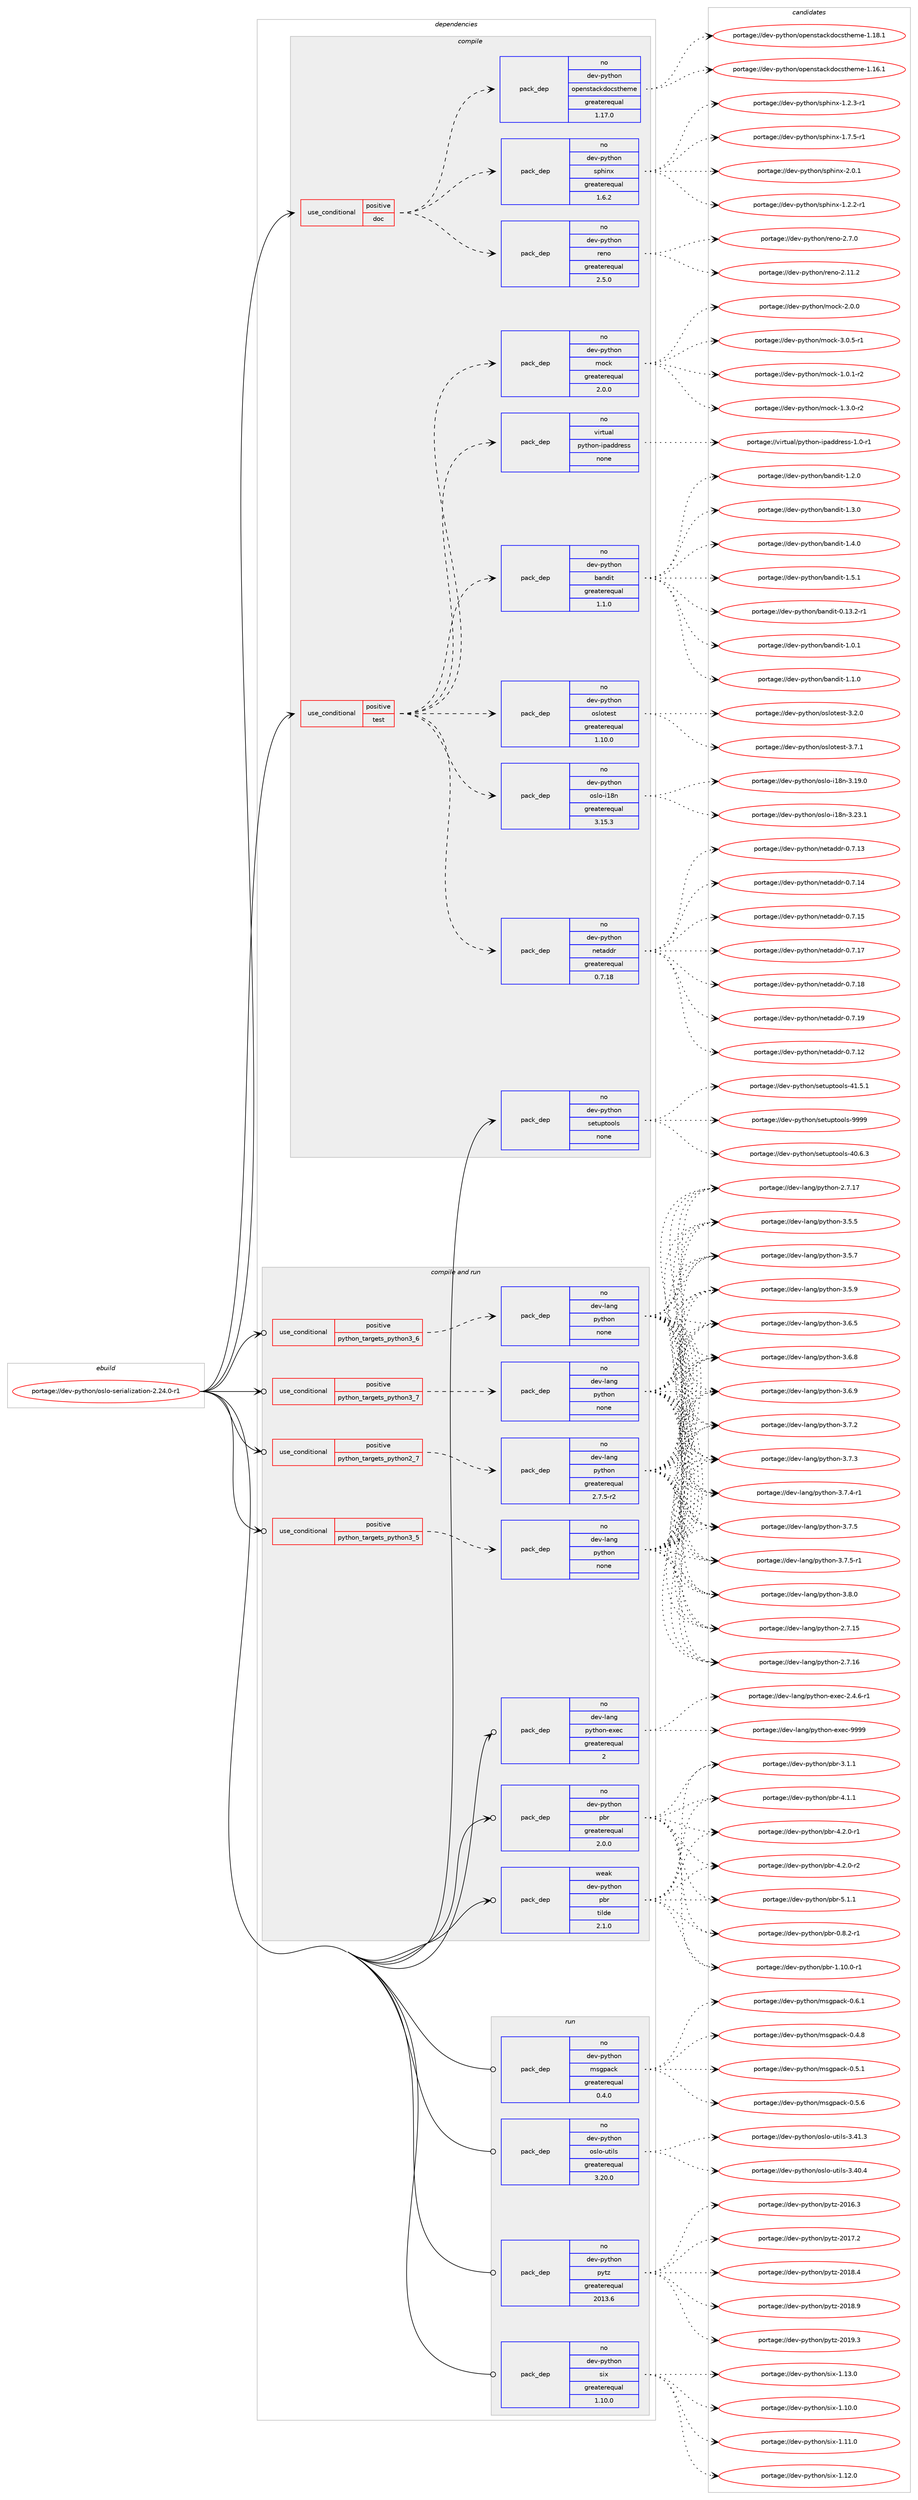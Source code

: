 digraph prolog {

# *************
# Graph options
# *************

newrank=true;
concentrate=true;
compound=true;
graph [rankdir=LR,fontname=Helvetica,fontsize=10,ranksep=1.5];#, ranksep=2.5, nodesep=0.2];
edge  [arrowhead=vee];
node  [fontname=Helvetica,fontsize=10];

# **********
# The ebuild
# **********

subgraph cluster_leftcol {
color=gray;
rank=same;
label=<<i>ebuild</i>>;
id [label="portage://dev-python/oslo-serialization-2.24.0-r1", color=red, width=4, href="../dev-python/oslo-serialization-2.24.0-r1.svg"];
}

# ****************
# The dependencies
# ****************

subgraph cluster_midcol {
color=gray;
label=<<i>dependencies</i>>;
subgraph cluster_compile {
fillcolor="#eeeeee";
style=filled;
label=<<i>compile</i>>;
subgraph cond33120 {
dependency154346 [label=<<TABLE BORDER="0" CELLBORDER="1" CELLSPACING="0" CELLPADDING="4"><TR><TD ROWSPAN="3" CELLPADDING="10">use_conditional</TD></TR><TR><TD>positive</TD></TR><TR><TD>doc</TD></TR></TABLE>>, shape=none, color=red];
subgraph pack117895 {
dependency154347 [label=<<TABLE BORDER="0" CELLBORDER="1" CELLSPACING="0" CELLPADDING="4" WIDTH="220"><TR><TD ROWSPAN="6" CELLPADDING="30">pack_dep</TD></TR><TR><TD WIDTH="110">no</TD></TR><TR><TD>dev-python</TD></TR><TR><TD>sphinx</TD></TR><TR><TD>greaterequal</TD></TR><TR><TD>1.6.2</TD></TR></TABLE>>, shape=none, color=blue];
}
dependency154346:e -> dependency154347:w [weight=20,style="dashed",arrowhead="vee"];
subgraph pack117896 {
dependency154348 [label=<<TABLE BORDER="0" CELLBORDER="1" CELLSPACING="0" CELLPADDING="4" WIDTH="220"><TR><TD ROWSPAN="6" CELLPADDING="30">pack_dep</TD></TR><TR><TD WIDTH="110">no</TD></TR><TR><TD>dev-python</TD></TR><TR><TD>openstackdocstheme</TD></TR><TR><TD>greaterequal</TD></TR><TR><TD>1.17.0</TD></TR></TABLE>>, shape=none, color=blue];
}
dependency154346:e -> dependency154348:w [weight=20,style="dashed",arrowhead="vee"];
subgraph pack117897 {
dependency154349 [label=<<TABLE BORDER="0" CELLBORDER="1" CELLSPACING="0" CELLPADDING="4" WIDTH="220"><TR><TD ROWSPAN="6" CELLPADDING="30">pack_dep</TD></TR><TR><TD WIDTH="110">no</TD></TR><TR><TD>dev-python</TD></TR><TR><TD>reno</TD></TR><TR><TD>greaterequal</TD></TR><TR><TD>2.5.0</TD></TR></TABLE>>, shape=none, color=blue];
}
dependency154346:e -> dependency154349:w [weight=20,style="dashed",arrowhead="vee"];
}
id:e -> dependency154346:w [weight=20,style="solid",arrowhead="vee"];
subgraph cond33121 {
dependency154350 [label=<<TABLE BORDER="0" CELLBORDER="1" CELLSPACING="0" CELLPADDING="4"><TR><TD ROWSPAN="3" CELLPADDING="10">use_conditional</TD></TR><TR><TD>positive</TD></TR><TR><TD>test</TD></TR></TABLE>>, shape=none, color=red];
subgraph pack117898 {
dependency154351 [label=<<TABLE BORDER="0" CELLBORDER="1" CELLSPACING="0" CELLPADDING="4" WIDTH="220"><TR><TD ROWSPAN="6" CELLPADDING="30">pack_dep</TD></TR><TR><TD WIDTH="110">no</TD></TR><TR><TD>virtual</TD></TR><TR><TD>python-ipaddress</TD></TR><TR><TD>none</TD></TR><TR><TD></TD></TR></TABLE>>, shape=none, color=blue];
}
dependency154350:e -> dependency154351:w [weight=20,style="dashed",arrowhead="vee"];
subgraph pack117899 {
dependency154352 [label=<<TABLE BORDER="0" CELLBORDER="1" CELLSPACING="0" CELLPADDING="4" WIDTH="220"><TR><TD ROWSPAN="6" CELLPADDING="30">pack_dep</TD></TR><TR><TD WIDTH="110">no</TD></TR><TR><TD>dev-python</TD></TR><TR><TD>mock</TD></TR><TR><TD>greaterequal</TD></TR><TR><TD>2.0.0</TD></TR></TABLE>>, shape=none, color=blue];
}
dependency154350:e -> dependency154352:w [weight=20,style="dashed",arrowhead="vee"];
subgraph pack117900 {
dependency154353 [label=<<TABLE BORDER="0" CELLBORDER="1" CELLSPACING="0" CELLPADDING="4" WIDTH="220"><TR><TD ROWSPAN="6" CELLPADDING="30">pack_dep</TD></TR><TR><TD WIDTH="110">no</TD></TR><TR><TD>dev-python</TD></TR><TR><TD>netaddr</TD></TR><TR><TD>greaterequal</TD></TR><TR><TD>0.7.18</TD></TR></TABLE>>, shape=none, color=blue];
}
dependency154350:e -> dependency154353:w [weight=20,style="dashed",arrowhead="vee"];
subgraph pack117901 {
dependency154354 [label=<<TABLE BORDER="0" CELLBORDER="1" CELLSPACING="0" CELLPADDING="4" WIDTH="220"><TR><TD ROWSPAN="6" CELLPADDING="30">pack_dep</TD></TR><TR><TD WIDTH="110">no</TD></TR><TR><TD>dev-python</TD></TR><TR><TD>oslo-i18n</TD></TR><TR><TD>greaterequal</TD></TR><TR><TD>3.15.3</TD></TR></TABLE>>, shape=none, color=blue];
}
dependency154350:e -> dependency154354:w [weight=20,style="dashed",arrowhead="vee"];
subgraph pack117902 {
dependency154355 [label=<<TABLE BORDER="0" CELLBORDER="1" CELLSPACING="0" CELLPADDING="4" WIDTH="220"><TR><TD ROWSPAN="6" CELLPADDING="30">pack_dep</TD></TR><TR><TD WIDTH="110">no</TD></TR><TR><TD>dev-python</TD></TR><TR><TD>oslotest</TD></TR><TR><TD>greaterequal</TD></TR><TR><TD>1.10.0</TD></TR></TABLE>>, shape=none, color=blue];
}
dependency154350:e -> dependency154355:w [weight=20,style="dashed",arrowhead="vee"];
subgraph pack117903 {
dependency154356 [label=<<TABLE BORDER="0" CELLBORDER="1" CELLSPACING="0" CELLPADDING="4" WIDTH="220"><TR><TD ROWSPAN="6" CELLPADDING="30">pack_dep</TD></TR><TR><TD WIDTH="110">no</TD></TR><TR><TD>dev-python</TD></TR><TR><TD>bandit</TD></TR><TR><TD>greaterequal</TD></TR><TR><TD>1.1.0</TD></TR></TABLE>>, shape=none, color=blue];
}
dependency154350:e -> dependency154356:w [weight=20,style="dashed",arrowhead="vee"];
}
id:e -> dependency154350:w [weight=20,style="solid",arrowhead="vee"];
subgraph pack117904 {
dependency154357 [label=<<TABLE BORDER="0" CELLBORDER="1" CELLSPACING="0" CELLPADDING="4" WIDTH="220"><TR><TD ROWSPAN="6" CELLPADDING="30">pack_dep</TD></TR><TR><TD WIDTH="110">no</TD></TR><TR><TD>dev-python</TD></TR><TR><TD>setuptools</TD></TR><TR><TD>none</TD></TR><TR><TD></TD></TR></TABLE>>, shape=none, color=blue];
}
id:e -> dependency154357:w [weight=20,style="solid",arrowhead="vee"];
}
subgraph cluster_compileandrun {
fillcolor="#eeeeee";
style=filled;
label=<<i>compile and run</i>>;
subgraph cond33122 {
dependency154358 [label=<<TABLE BORDER="0" CELLBORDER="1" CELLSPACING="0" CELLPADDING="4"><TR><TD ROWSPAN="3" CELLPADDING="10">use_conditional</TD></TR><TR><TD>positive</TD></TR><TR><TD>python_targets_python2_7</TD></TR></TABLE>>, shape=none, color=red];
subgraph pack117905 {
dependency154359 [label=<<TABLE BORDER="0" CELLBORDER="1" CELLSPACING="0" CELLPADDING="4" WIDTH="220"><TR><TD ROWSPAN="6" CELLPADDING="30">pack_dep</TD></TR><TR><TD WIDTH="110">no</TD></TR><TR><TD>dev-lang</TD></TR><TR><TD>python</TD></TR><TR><TD>greaterequal</TD></TR><TR><TD>2.7.5-r2</TD></TR></TABLE>>, shape=none, color=blue];
}
dependency154358:e -> dependency154359:w [weight=20,style="dashed",arrowhead="vee"];
}
id:e -> dependency154358:w [weight=20,style="solid",arrowhead="odotvee"];
subgraph cond33123 {
dependency154360 [label=<<TABLE BORDER="0" CELLBORDER="1" CELLSPACING="0" CELLPADDING="4"><TR><TD ROWSPAN="3" CELLPADDING="10">use_conditional</TD></TR><TR><TD>positive</TD></TR><TR><TD>python_targets_python3_5</TD></TR></TABLE>>, shape=none, color=red];
subgraph pack117906 {
dependency154361 [label=<<TABLE BORDER="0" CELLBORDER="1" CELLSPACING="0" CELLPADDING="4" WIDTH="220"><TR><TD ROWSPAN="6" CELLPADDING="30">pack_dep</TD></TR><TR><TD WIDTH="110">no</TD></TR><TR><TD>dev-lang</TD></TR><TR><TD>python</TD></TR><TR><TD>none</TD></TR><TR><TD></TD></TR></TABLE>>, shape=none, color=blue];
}
dependency154360:e -> dependency154361:w [weight=20,style="dashed",arrowhead="vee"];
}
id:e -> dependency154360:w [weight=20,style="solid",arrowhead="odotvee"];
subgraph cond33124 {
dependency154362 [label=<<TABLE BORDER="0" CELLBORDER="1" CELLSPACING="0" CELLPADDING="4"><TR><TD ROWSPAN="3" CELLPADDING="10">use_conditional</TD></TR><TR><TD>positive</TD></TR><TR><TD>python_targets_python3_6</TD></TR></TABLE>>, shape=none, color=red];
subgraph pack117907 {
dependency154363 [label=<<TABLE BORDER="0" CELLBORDER="1" CELLSPACING="0" CELLPADDING="4" WIDTH="220"><TR><TD ROWSPAN="6" CELLPADDING="30">pack_dep</TD></TR><TR><TD WIDTH="110">no</TD></TR><TR><TD>dev-lang</TD></TR><TR><TD>python</TD></TR><TR><TD>none</TD></TR><TR><TD></TD></TR></TABLE>>, shape=none, color=blue];
}
dependency154362:e -> dependency154363:w [weight=20,style="dashed",arrowhead="vee"];
}
id:e -> dependency154362:w [weight=20,style="solid",arrowhead="odotvee"];
subgraph cond33125 {
dependency154364 [label=<<TABLE BORDER="0" CELLBORDER="1" CELLSPACING="0" CELLPADDING="4"><TR><TD ROWSPAN="3" CELLPADDING="10">use_conditional</TD></TR><TR><TD>positive</TD></TR><TR><TD>python_targets_python3_7</TD></TR></TABLE>>, shape=none, color=red];
subgraph pack117908 {
dependency154365 [label=<<TABLE BORDER="0" CELLBORDER="1" CELLSPACING="0" CELLPADDING="4" WIDTH="220"><TR><TD ROWSPAN="6" CELLPADDING="30">pack_dep</TD></TR><TR><TD WIDTH="110">no</TD></TR><TR><TD>dev-lang</TD></TR><TR><TD>python</TD></TR><TR><TD>none</TD></TR><TR><TD></TD></TR></TABLE>>, shape=none, color=blue];
}
dependency154364:e -> dependency154365:w [weight=20,style="dashed",arrowhead="vee"];
}
id:e -> dependency154364:w [weight=20,style="solid",arrowhead="odotvee"];
subgraph pack117909 {
dependency154366 [label=<<TABLE BORDER="0" CELLBORDER="1" CELLSPACING="0" CELLPADDING="4" WIDTH="220"><TR><TD ROWSPAN="6" CELLPADDING="30">pack_dep</TD></TR><TR><TD WIDTH="110">no</TD></TR><TR><TD>dev-lang</TD></TR><TR><TD>python-exec</TD></TR><TR><TD>greaterequal</TD></TR><TR><TD>2</TD></TR></TABLE>>, shape=none, color=blue];
}
id:e -> dependency154366:w [weight=20,style="solid",arrowhead="odotvee"];
subgraph pack117910 {
dependency154367 [label=<<TABLE BORDER="0" CELLBORDER="1" CELLSPACING="0" CELLPADDING="4" WIDTH="220"><TR><TD ROWSPAN="6" CELLPADDING="30">pack_dep</TD></TR><TR><TD WIDTH="110">no</TD></TR><TR><TD>dev-python</TD></TR><TR><TD>pbr</TD></TR><TR><TD>greaterequal</TD></TR><TR><TD>2.0.0</TD></TR></TABLE>>, shape=none, color=blue];
}
id:e -> dependency154367:w [weight=20,style="solid",arrowhead="odotvee"];
subgraph pack117911 {
dependency154368 [label=<<TABLE BORDER="0" CELLBORDER="1" CELLSPACING="0" CELLPADDING="4" WIDTH="220"><TR><TD ROWSPAN="6" CELLPADDING="30">pack_dep</TD></TR><TR><TD WIDTH="110">weak</TD></TR><TR><TD>dev-python</TD></TR><TR><TD>pbr</TD></TR><TR><TD>tilde</TD></TR><TR><TD>2.1.0</TD></TR></TABLE>>, shape=none, color=blue];
}
id:e -> dependency154368:w [weight=20,style="solid",arrowhead="odotvee"];
}
subgraph cluster_run {
fillcolor="#eeeeee";
style=filled;
label=<<i>run</i>>;
subgraph pack117912 {
dependency154369 [label=<<TABLE BORDER="0" CELLBORDER="1" CELLSPACING="0" CELLPADDING="4" WIDTH="220"><TR><TD ROWSPAN="6" CELLPADDING="30">pack_dep</TD></TR><TR><TD WIDTH="110">no</TD></TR><TR><TD>dev-python</TD></TR><TR><TD>msgpack</TD></TR><TR><TD>greaterequal</TD></TR><TR><TD>0.4.0</TD></TR></TABLE>>, shape=none, color=blue];
}
id:e -> dependency154369:w [weight=20,style="solid",arrowhead="odot"];
subgraph pack117913 {
dependency154370 [label=<<TABLE BORDER="0" CELLBORDER="1" CELLSPACING="0" CELLPADDING="4" WIDTH="220"><TR><TD ROWSPAN="6" CELLPADDING="30">pack_dep</TD></TR><TR><TD WIDTH="110">no</TD></TR><TR><TD>dev-python</TD></TR><TR><TD>oslo-utils</TD></TR><TR><TD>greaterequal</TD></TR><TR><TD>3.20.0</TD></TR></TABLE>>, shape=none, color=blue];
}
id:e -> dependency154370:w [weight=20,style="solid",arrowhead="odot"];
subgraph pack117914 {
dependency154371 [label=<<TABLE BORDER="0" CELLBORDER="1" CELLSPACING="0" CELLPADDING="4" WIDTH="220"><TR><TD ROWSPAN="6" CELLPADDING="30">pack_dep</TD></TR><TR><TD WIDTH="110">no</TD></TR><TR><TD>dev-python</TD></TR><TR><TD>pytz</TD></TR><TR><TD>greaterequal</TD></TR><TR><TD>2013.6</TD></TR></TABLE>>, shape=none, color=blue];
}
id:e -> dependency154371:w [weight=20,style="solid",arrowhead="odot"];
subgraph pack117915 {
dependency154372 [label=<<TABLE BORDER="0" CELLBORDER="1" CELLSPACING="0" CELLPADDING="4" WIDTH="220"><TR><TD ROWSPAN="6" CELLPADDING="30">pack_dep</TD></TR><TR><TD WIDTH="110">no</TD></TR><TR><TD>dev-python</TD></TR><TR><TD>six</TD></TR><TR><TD>greaterequal</TD></TR><TR><TD>1.10.0</TD></TR></TABLE>>, shape=none, color=blue];
}
id:e -> dependency154372:w [weight=20,style="solid",arrowhead="odot"];
}
}

# **************
# The candidates
# **************

subgraph cluster_choices {
rank=same;
color=gray;
label=<<i>candidates</i>>;

subgraph choice117895 {
color=black;
nodesep=1;
choiceportage10010111845112121116104111110471151121041051101204549465046504511449 [label="portage://dev-python/sphinx-1.2.2-r1", color=red, width=4,href="../dev-python/sphinx-1.2.2-r1.svg"];
choiceportage10010111845112121116104111110471151121041051101204549465046514511449 [label="portage://dev-python/sphinx-1.2.3-r1", color=red, width=4,href="../dev-python/sphinx-1.2.3-r1.svg"];
choiceportage10010111845112121116104111110471151121041051101204549465546534511449 [label="portage://dev-python/sphinx-1.7.5-r1", color=red, width=4,href="../dev-python/sphinx-1.7.5-r1.svg"];
choiceportage1001011184511212111610411111047115112104105110120455046484649 [label="portage://dev-python/sphinx-2.0.1", color=red, width=4,href="../dev-python/sphinx-2.0.1.svg"];
dependency154347:e -> choiceportage10010111845112121116104111110471151121041051101204549465046504511449:w [style=dotted,weight="100"];
dependency154347:e -> choiceportage10010111845112121116104111110471151121041051101204549465046514511449:w [style=dotted,weight="100"];
dependency154347:e -> choiceportage10010111845112121116104111110471151121041051101204549465546534511449:w [style=dotted,weight="100"];
dependency154347:e -> choiceportage1001011184511212111610411111047115112104105110120455046484649:w [style=dotted,weight="100"];
}
subgraph choice117896 {
color=black;
nodesep=1;
choiceportage100101118451121211161041111104711111210111011511697991071001119911511610410110910145494649544649 [label="portage://dev-python/openstackdocstheme-1.16.1", color=red, width=4,href="../dev-python/openstackdocstheme-1.16.1.svg"];
choiceportage100101118451121211161041111104711111210111011511697991071001119911511610410110910145494649564649 [label="portage://dev-python/openstackdocstheme-1.18.1", color=red, width=4,href="../dev-python/openstackdocstheme-1.18.1.svg"];
dependency154348:e -> choiceportage100101118451121211161041111104711111210111011511697991071001119911511610410110910145494649544649:w [style=dotted,weight="100"];
dependency154348:e -> choiceportage100101118451121211161041111104711111210111011511697991071001119911511610410110910145494649564649:w [style=dotted,weight="100"];
}
subgraph choice117897 {
color=black;
nodesep=1;
choiceportage100101118451121211161041111104711410111011145504649494650 [label="portage://dev-python/reno-2.11.2", color=red, width=4,href="../dev-python/reno-2.11.2.svg"];
choiceportage1001011184511212111610411111047114101110111455046554648 [label="portage://dev-python/reno-2.7.0", color=red, width=4,href="../dev-python/reno-2.7.0.svg"];
dependency154349:e -> choiceportage100101118451121211161041111104711410111011145504649494650:w [style=dotted,weight="100"];
dependency154349:e -> choiceportage1001011184511212111610411111047114101110111455046554648:w [style=dotted,weight="100"];
}
subgraph choice117898 {
color=black;
nodesep=1;
choiceportage11810511411611797108471121211161041111104510511297100100114101115115454946484511449 [label="portage://virtual/python-ipaddress-1.0-r1", color=red, width=4,href="../virtual/python-ipaddress-1.0-r1.svg"];
dependency154351:e -> choiceportage11810511411611797108471121211161041111104510511297100100114101115115454946484511449:w [style=dotted,weight="100"];
}
subgraph choice117899 {
color=black;
nodesep=1;
choiceportage1001011184511212111610411111047109111991074549464846494511450 [label="portage://dev-python/mock-1.0.1-r2", color=red, width=4,href="../dev-python/mock-1.0.1-r2.svg"];
choiceportage1001011184511212111610411111047109111991074549465146484511450 [label="portage://dev-python/mock-1.3.0-r2", color=red, width=4,href="../dev-python/mock-1.3.0-r2.svg"];
choiceportage100101118451121211161041111104710911199107455046484648 [label="portage://dev-python/mock-2.0.0", color=red, width=4,href="../dev-python/mock-2.0.0.svg"];
choiceportage1001011184511212111610411111047109111991074551464846534511449 [label="portage://dev-python/mock-3.0.5-r1", color=red, width=4,href="../dev-python/mock-3.0.5-r1.svg"];
dependency154352:e -> choiceportage1001011184511212111610411111047109111991074549464846494511450:w [style=dotted,weight="100"];
dependency154352:e -> choiceportage1001011184511212111610411111047109111991074549465146484511450:w [style=dotted,weight="100"];
dependency154352:e -> choiceportage100101118451121211161041111104710911199107455046484648:w [style=dotted,weight="100"];
dependency154352:e -> choiceportage1001011184511212111610411111047109111991074551464846534511449:w [style=dotted,weight="100"];
}
subgraph choice117900 {
color=black;
nodesep=1;
choiceportage10010111845112121116104111110471101011169710010011445484655464950 [label="portage://dev-python/netaddr-0.7.12", color=red, width=4,href="../dev-python/netaddr-0.7.12.svg"];
choiceportage10010111845112121116104111110471101011169710010011445484655464951 [label="portage://dev-python/netaddr-0.7.13", color=red, width=4,href="../dev-python/netaddr-0.7.13.svg"];
choiceportage10010111845112121116104111110471101011169710010011445484655464952 [label="portage://dev-python/netaddr-0.7.14", color=red, width=4,href="../dev-python/netaddr-0.7.14.svg"];
choiceportage10010111845112121116104111110471101011169710010011445484655464953 [label="portage://dev-python/netaddr-0.7.15", color=red, width=4,href="../dev-python/netaddr-0.7.15.svg"];
choiceportage10010111845112121116104111110471101011169710010011445484655464955 [label="portage://dev-python/netaddr-0.7.17", color=red, width=4,href="../dev-python/netaddr-0.7.17.svg"];
choiceportage10010111845112121116104111110471101011169710010011445484655464956 [label="portage://dev-python/netaddr-0.7.18", color=red, width=4,href="../dev-python/netaddr-0.7.18.svg"];
choiceportage10010111845112121116104111110471101011169710010011445484655464957 [label="portage://dev-python/netaddr-0.7.19", color=red, width=4,href="../dev-python/netaddr-0.7.19.svg"];
dependency154353:e -> choiceportage10010111845112121116104111110471101011169710010011445484655464950:w [style=dotted,weight="100"];
dependency154353:e -> choiceportage10010111845112121116104111110471101011169710010011445484655464951:w [style=dotted,weight="100"];
dependency154353:e -> choiceportage10010111845112121116104111110471101011169710010011445484655464952:w [style=dotted,weight="100"];
dependency154353:e -> choiceportage10010111845112121116104111110471101011169710010011445484655464953:w [style=dotted,weight="100"];
dependency154353:e -> choiceportage10010111845112121116104111110471101011169710010011445484655464955:w [style=dotted,weight="100"];
dependency154353:e -> choiceportage10010111845112121116104111110471101011169710010011445484655464956:w [style=dotted,weight="100"];
dependency154353:e -> choiceportage10010111845112121116104111110471101011169710010011445484655464957:w [style=dotted,weight="100"];
}
subgraph choice117901 {
color=black;
nodesep=1;
choiceportage100101118451121211161041111104711111510811145105495611045514649574648 [label="portage://dev-python/oslo-i18n-3.19.0", color=red, width=4,href="../dev-python/oslo-i18n-3.19.0.svg"];
choiceportage100101118451121211161041111104711111510811145105495611045514650514649 [label="portage://dev-python/oslo-i18n-3.23.1", color=red, width=4,href="../dev-python/oslo-i18n-3.23.1.svg"];
dependency154354:e -> choiceportage100101118451121211161041111104711111510811145105495611045514649574648:w [style=dotted,weight="100"];
dependency154354:e -> choiceportage100101118451121211161041111104711111510811145105495611045514650514649:w [style=dotted,weight="100"];
}
subgraph choice117902 {
color=black;
nodesep=1;
choiceportage1001011184511212111610411111047111115108111116101115116455146504648 [label="portage://dev-python/oslotest-3.2.0", color=red, width=4,href="../dev-python/oslotest-3.2.0.svg"];
choiceportage1001011184511212111610411111047111115108111116101115116455146554649 [label="portage://dev-python/oslotest-3.7.1", color=red, width=4,href="../dev-python/oslotest-3.7.1.svg"];
dependency154355:e -> choiceportage1001011184511212111610411111047111115108111116101115116455146504648:w [style=dotted,weight="100"];
dependency154355:e -> choiceportage1001011184511212111610411111047111115108111116101115116455146554649:w [style=dotted,weight="100"];
}
subgraph choice117903 {
color=black;
nodesep=1;
choiceportage10010111845112121116104111110479897110100105116454846495146504511449 [label="portage://dev-python/bandit-0.13.2-r1", color=red, width=4,href="../dev-python/bandit-0.13.2-r1.svg"];
choiceportage10010111845112121116104111110479897110100105116454946484649 [label="portage://dev-python/bandit-1.0.1", color=red, width=4,href="../dev-python/bandit-1.0.1.svg"];
choiceportage10010111845112121116104111110479897110100105116454946494648 [label="portage://dev-python/bandit-1.1.0", color=red, width=4,href="../dev-python/bandit-1.1.0.svg"];
choiceportage10010111845112121116104111110479897110100105116454946504648 [label="portage://dev-python/bandit-1.2.0", color=red, width=4,href="../dev-python/bandit-1.2.0.svg"];
choiceportage10010111845112121116104111110479897110100105116454946514648 [label="portage://dev-python/bandit-1.3.0", color=red, width=4,href="../dev-python/bandit-1.3.0.svg"];
choiceportage10010111845112121116104111110479897110100105116454946524648 [label="portage://dev-python/bandit-1.4.0", color=red, width=4,href="../dev-python/bandit-1.4.0.svg"];
choiceportage10010111845112121116104111110479897110100105116454946534649 [label="portage://dev-python/bandit-1.5.1", color=red, width=4,href="../dev-python/bandit-1.5.1.svg"];
dependency154356:e -> choiceportage10010111845112121116104111110479897110100105116454846495146504511449:w [style=dotted,weight="100"];
dependency154356:e -> choiceportage10010111845112121116104111110479897110100105116454946484649:w [style=dotted,weight="100"];
dependency154356:e -> choiceportage10010111845112121116104111110479897110100105116454946494648:w [style=dotted,weight="100"];
dependency154356:e -> choiceportage10010111845112121116104111110479897110100105116454946504648:w [style=dotted,weight="100"];
dependency154356:e -> choiceportage10010111845112121116104111110479897110100105116454946514648:w [style=dotted,weight="100"];
dependency154356:e -> choiceportage10010111845112121116104111110479897110100105116454946524648:w [style=dotted,weight="100"];
dependency154356:e -> choiceportage10010111845112121116104111110479897110100105116454946534649:w [style=dotted,weight="100"];
}
subgraph choice117904 {
color=black;
nodesep=1;
choiceportage100101118451121211161041111104711510111611711211611111110811545524846544651 [label="portage://dev-python/setuptools-40.6.3", color=red, width=4,href="../dev-python/setuptools-40.6.3.svg"];
choiceportage100101118451121211161041111104711510111611711211611111110811545524946534649 [label="portage://dev-python/setuptools-41.5.1", color=red, width=4,href="../dev-python/setuptools-41.5.1.svg"];
choiceportage10010111845112121116104111110471151011161171121161111111081154557575757 [label="portage://dev-python/setuptools-9999", color=red, width=4,href="../dev-python/setuptools-9999.svg"];
dependency154357:e -> choiceportage100101118451121211161041111104711510111611711211611111110811545524846544651:w [style=dotted,weight="100"];
dependency154357:e -> choiceportage100101118451121211161041111104711510111611711211611111110811545524946534649:w [style=dotted,weight="100"];
dependency154357:e -> choiceportage10010111845112121116104111110471151011161171121161111111081154557575757:w [style=dotted,weight="100"];
}
subgraph choice117905 {
color=black;
nodesep=1;
choiceportage10010111845108971101034711212111610411111045504655464953 [label="portage://dev-lang/python-2.7.15", color=red, width=4,href="../dev-lang/python-2.7.15.svg"];
choiceportage10010111845108971101034711212111610411111045504655464954 [label="portage://dev-lang/python-2.7.16", color=red, width=4,href="../dev-lang/python-2.7.16.svg"];
choiceportage10010111845108971101034711212111610411111045504655464955 [label="portage://dev-lang/python-2.7.17", color=red, width=4,href="../dev-lang/python-2.7.17.svg"];
choiceportage100101118451089711010347112121116104111110455146534653 [label="portage://dev-lang/python-3.5.5", color=red, width=4,href="../dev-lang/python-3.5.5.svg"];
choiceportage100101118451089711010347112121116104111110455146534655 [label="portage://dev-lang/python-3.5.7", color=red, width=4,href="../dev-lang/python-3.5.7.svg"];
choiceportage100101118451089711010347112121116104111110455146534657 [label="portage://dev-lang/python-3.5.9", color=red, width=4,href="../dev-lang/python-3.5.9.svg"];
choiceportage100101118451089711010347112121116104111110455146544653 [label="portage://dev-lang/python-3.6.5", color=red, width=4,href="../dev-lang/python-3.6.5.svg"];
choiceportage100101118451089711010347112121116104111110455146544656 [label="portage://dev-lang/python-3.6.8", color=red, width=4,href="../dev-lang/python-3.6.8.svg"];
choiceportage100101118451089711010347112121116104111110455146544657 [label="portage://dev-lang/python-3.6.9", color=red, width=4,href="../dev-lang/python-3.6.9.svg"];
choiceportage100101118451089711010347112121116104111110455146554650 [label="portage://dev-lang/python-3.7.2", color=red, width=4,href="../dev-lang/python-3.7.2.svg"];
choiceportage100101118451089711010347112121116104111110455146554651 [label="portage://dev-lang/python-3.7.3", color=red, width=4,href="../dev-lang/python-3.7.3.svg"];
choiceportage1001011184510897110103471121211161041111104551465546524511449 [label="portage://dev-lang/python-3.7.4-r1", color=red, width=4,href="../dev-lang/python-3.7.4-r1.svg"];
choiceportage100101118451089711010347112121116104111110455146554653 [label="portage://dev-lang/python-3.7.5", color=red, width=4,href="../dev-lang/python-3.7.5.svg"];
choiceportage1001011184510897110103471121211161041111104551465546534511449 [label="portage://dev-lang/python-3.7.5-r1", color=red, width=4,href="../dev-lang/python-3.7.5-r1.svg"];
choiceportage100101118451089711010347112121116104111110455146564648 [label="portage://dev-lang/python-3.8.0", color=red, width=4,href="../dev-lang/python-3.8.0.svg"];
dependency154359:e -> choiceportage10010111845108971101034711212111610411111045504655464953:w [style=dotted,weight="100"];
dependency154359:e -> choiceportage10010111845108971101034711212111610411111045504655464954:w [style=dotted,weight="100"];
dependency154359:e -> choiceportage10010111845108971101034711212111610411111045504655464955:w [style=dotted,weight="100"];
dependency154359:e -> choiceportage100101118451089711010347112121116104111110455146534653:w [style=dotted,weight="100"];
dependency154359:e -> choiceportage100101118451089711010347112121116104111110455146534655:w [style=dotted,weight="100"];
dependency154359:e -> choiceportage100101118451089711010347112121116104111110455146534657:w [style=dotted,weight="100"];
dependency154359:e -> choiceportage100101118451089711010347112121116104111110455146544653:w [style=dotted,weight="100"];
dependency154359:e -> choiceportage100101118451089711010347112121116104111110455146544656:w [style=dotted,weight="100"];
dependency154359:e -> choiceportage100101118451089711010347112121116104111110455146544657:w [style=dotted,weight="100"];
dependency154359:e -> choiceportage100101118451089711010347112121116104111110455146554650:w [style=dotted,weight="100"];
dependency154359:e -> choiceportage100101118451089711010347112121116104111110455146554651:w [style=dotted,weight="100"];
dependency154359:e -> choiceportage1001011184510897110103471121211161041111104551465546524511449:w [style=dotted,weight="100"];
dependency154359:e -> choiceportage100101118451089711010347112121116104111110455146554653:w [style=dotted,weight="100"];
dependency154359:e -> choiceportage1001011184510897110103471121211161041111104551465546534511449:w [style=dotted,weight="100"];
dependency154359:e -> choiceportage100101118451089711010347112121116104111110455146564648:w [style=dotted,weight="100"];
}
subgraph choice117906 {
color=black;
nodesep=1;
choiceportage10010111845108971101034711212111610411111045504655464953 [label="portage://dev-lang/python-2.7.15", color=red, width=4,href="../dev-lang/python-2.7.15.svg"];
choiceportage10010111845108971101034711212111610411111045504655464954 [label="portage://dev-lang/python-2.7.16", color=red, width=4,href="../dev-lang/python-2.7.16.svg"];
choiceportage10010111845108971101034711212111610411111045504655464955 [label="portage://dev-lang/python-2.7.17", color=red, width=4,href="../dev-lang/python-2.7.17.svg"];
choiceportage100101118451089711010347112121116104111110455146534653 [label="portage://dev-lang/python-3.5.5", color=red, width=4,href="../dev-lang/python-3.5.5.svg"];
choiceportage100101118451089711010347112121116104111110455146534655 [label="portage://dev-lang/python-3.5.7", color=red, width=4,href="../dev-lang/python-3.5.7.svg"];
choiceportage100101118451089711010347112121116104111110455146534657 [label="portage://dev-lang/python-3.5.9", color=red, width=4,href="../dev-lang/python-3.5.9.svg"];
choiceportage100101118451089711010347112121116104111110455146544653 [label="portage://dev-lang/python-3.6.5", color=red, width=4,href="../dev-lang/python-3.6.5.svg"];
choiceportage100101118451089711010347112121116104111110455146544656 [label="portage://dev-lang/python-3.6.8", color=red, width=4,href="../dev-lang/python-3.6.8.svg"];
choiceportage100101118451089711010347112121116104111110455146544657 [label="portage://dev-lang/python-3.6.9", color=red, width=4,href="../dev-lang/python-3.6.9.svg"];
choiceportage100101118451089711010347112121116104111110455146554650 [label="portage://dev-lang/python-3.7.2", color=red, width=4,href="../dev-lang/python-3.7.2.svg"];
choiceportage100101118451089711010347112121116104111110455146554651 [label="portage://dev-lang/python-3.7.3", color=red, width=4,href="../dev-lang/python-3.7.3.svg"];
choiceportage1001011184510897110103471121211161041111104551465546524511449 [label="portage://dev-lang/python-3.7.4-r1", color=red, width=4,href="../dev-lang/python-3.7.4-r1.svg"];
choiceportage100101118451089711010347112121116104111110455146554653 [label="portage://dev-lang/python-3.7.5", color=red, width=4,href="../dev-lang/python-3.7.5.svg"];
choiceportage1001011184510897110103471121211161041111104551465546534511449 [label="portage://dev-lang/python-3.7.5-r1", color=red, width=4,href="../dev-lang/python-3.7.5-r1.svg"];
choiceportage100101118451089711010347112121116104111110455146564648 [label="portage://dev-lang/python-3.8.0", color=red, width=4,href="../dev-lang/python-3.8.0.svg"];
dependency154361:e -> choiceportage10010111845108971101034711212111610411111045504655464953:w [style=dotted,weight="100"];
dependency154361:e -> choiceportage10010111845108971101034711212111610411111045504655464954:w [style=dotted,weight="100"];
dependency154361:e -> choiceportage10010111845108971101034711212111610411111045504655464955:w [style=dotted,weight="100"];
dependency154361:e -> choiceportage100101118451089711010347112121116104111110455146534653:w [style=dotted,weight="100"];
dependency154361:e -> choiceportage100101118451089711010347112121116104111110455146534655:w [style=dotted,weight="100"];
dependency154361:e -> choiceportage100101118451089711010347112121116104111110455146534657:w [style=dotted,weight="100"];
dependency154361:e -> choiceportage100101118451089711010347112121116104111110455146544653:w [style=dotted,weight="100"];
dependency154361:e -> choiceportage100101118451089711010347112121116104111110455146544656:w [style=dotted,weight="100"];
dependency154361:e -> choiceportage100101118451089711010347112121116104111110455146544657:w [style=dotted,weight="100"];
dependency154361:e -> choiceportage100101118451089711010347112121116104111110455146554650:w [style=dotted,weight="100"];
dependency154361:e -> choiceportage100101118451089711010347112121116104111110455146554651:w [style=dotted,weight="100"];
dependency154361:e -> choiceportage1001011184510897110103471121211161041111104551465546524511449:w [style=dotted,weight="100"];
dependency154361:e -> choiceportage100101118451089711010347112121116104111110455146554653:w [style=dotted,weight="100"];
dependency154361:e -> choiceportage1001011184510897110103471121211161041111104551465546534511449:w [style=dotted,weight="100"];
dependency154361:e -> choiceportage100101118451089711010347112121116104111110455146564648:w [style=dotted,weight="100"];
}
subgraph choice117907 {
color=black;
nodesep=1;
choiceportage10010111845108971101034711212111610411111045504655464953 [label="portage://dev-lang/python-2.7.15", color=red, width=4,href="../dev-lang/python-2.7.15.svg"];
choiceportage10010111845108971101034711212111610411111045504655464954 [label="portage://dev-lang/python-2.7.16", color=red, width=4,href="../dev-lang/python-2.7.16.svg"];
choiceportage10010111845108971101034711212111610411111045504655464955 [label="portage://dev-lang/python-2.7.17", color=red, width=4,href="../dev-lang/python-2.7.17.svg"];
choiceportage100101118451089711010347112121116104111110455146534653 [label="portage://dev-lang/python-3.5.5", color=red, width=4,href="../dev-lang/python-3.5.5.svg"];
choiceportage100101118451089711010347112121116104111110455146534655 [label="portage://dev-lang/python-3.5.7", color=red, width=4,href="../dev-lang/python-3.5.7.svg"];
choiceportage100101118451089711010347112121116104111110455146534657 [label="portage://dev-lang/python-3.5.9", color=red, width=4,href="../dev-lang/python-3.5.9.svg"];
choiceportage100101118451089711010347112121116104111110455146544653 [label="portage://dev-lang/python-3.6.5", color=red, width=4,href="../dev-lang/python-3.6.5.svg"];
choiceportage100101118451089711010347112121116104111110455146544656 [label="portage://dev-lang/python-3.6.8", color=red, width=4,href="../dev-lang/python-3.6.8.svg"];
choiceportage100101118451089711010347112121116104111110455146544657 [label="portage://dev-lang/python-3.6.9", color=red, width=4,href="../dev-lang/python-3.6.9.svg"];
choiceportage100101118451089711010347112121116104111110455146554650 [label="portage://dev-lang/python-3.7.2", color=red, width=4,href="../dev-lang/python-3.7.2.svg"];
choiceportage100101118451089711010347112121116104111110455146554651 [label="portage://dev-lang/python-3.7.3", color=red, width=4,href="../dev-lang/python-3.7.3.svg"];
choiceportage1001011184510897110103471121211161041111104551465546524511449 [label="portage://dev-lang/python-3.7.4-r1", color=red, width=4,href="../dev-lang/python-3.7.4-r1.svg"];
choiceportage100101118451089711010347112121116104111110455146554653 [label="portage://dev-lang/python-3.7.5", color=red, width=4,href="../dev-lang/python-3.7.5.svg"];
choiceportage1001011184510897110103471121211161041111104551465546534511449 [label="portage://dev-lang/python-3.7.5-r1", color=red, width=4,href="../dev-lang/python-3.7.5-r1.svg"];
choiceportage100101118451089711010347112121116104111110455146564648 [label="portage://dev-lang/python-3.8.0", color=red, width=4,href="../dev-lang/python-3.8.0.svg"];
dependency154363:e -> choiceportage10010111845108971101034711212111610411111045504655464953:w [style=dotted,weight="100"];
dependency154363:e -> choiceportage10010111845108971101034711212111610411111045504655464954:w [style=dotted,weight="100"];
dependency154363:e -> choiceportage10010111845108971101034711212111610411111045504655464955:w [style=dotted,weight="100"];
dependency154363:e -> choiceportage100101118451089711010347112121116104111110455146534653:w [style=dotted,weight="100"];
dependency154363:e -> choiceportage100101118451089711010347112121116104111110455146534655:w [style=dotted,weight="100"];
dependency154363:e -> choiceportage100101118451089711010347112121116104111110455146534657:w [style=dotted,weight="100"];
dependency154363:e -> choiceportage100101118451089711010347112121116104111110455146544653:w [style=dotted,weight="100"];
dependency154363:e -> choiceportage100101118451089711010347112121116104111110455146544656:w [style=dotted,weight="100"];
dependency154363:e -> choiceportage100101118451089711010347112121116104111110455146544657:w [style=dotted,weight="100"];
dependency154363:e -> choiceportage100101118451089711010347112121116104111110455146554650:w [style=dotted,weight="100"];
dependency154363:e -> choiceportage100101118451089711010347112121116104111110455146554651:w [style=dotted,weight="100"];
dependency154363:e -> choiceportage1001011184510897110103471121211161041111104551465546524511449:w [style=dotted,weight="100"];
dependency154363:e -> choiceportage100101118451089711010347112121116104111110455146554653:w [style=dotted,weight="100"];
dependency154363:e -> choiceportage1001011184510897110103471121211161041111104551465546534511449:w [style=dotted,weight="100"];
dependency154363:e -> choiceportage100101118451089711010347112121116104111110455146564648:w [style=dotted,weight="100"];
}
subgraph choice117908 {
color=black;
nodesep=1;
choiceportage10010111845108971101034711212111610411111045504655464953 [label="portage://dev-lang/python-2.7.15", color=red, width=4,href="../dev-lang/python-2.7.15.svg"];
choiceportage10010111845108971101034711212111610411111045504655464954 [label="portage://dev-lang/python-2.7.16", color=red, width=4,href="../dev-lang/python-2.7.16.svg"];
choiceportage10010111845108971101034711212111610411111045504655464955 [label="portage://dev-lang/python-2.7.17", color=red, width=4,href="../dev-lang/python-2.7.17.svg"];
choiceportage100101118451089711010347112121116104111110455146534653 [label="portage://dev-lang/python-3.5.5", color=red, width=4,href="../dev-lang/python-3.5.5.svg"];
choiceportage100101118451089711010347112121116104111110455146534655 [label="portage://dev-lang/python-3.5.7", color=red, width=4,href="../dev-lang/python-3.5.7.svg"];
choiceportage100101118451089711010347112121116104111110455146534657 [label="portage://dev-lang/python-3.5.9", color=red, width=4,href="../dev-lang/python-3.5.9.svg"];
choiceportage100101118451089711010347112121116104111110455146544653 [label="portage://dev-lang/python-3.6.5", color=red, width=4,href="../dev-lang/python-3.6.5.svg"];
choiceportage100101118451089711010347112121116104111110455146544656 [label="portage://dev-lang/python-3.6.8", color=red, width=4,href="../dev-lang/python-3.6.8.svg"];
choiceportage100101118451089711010347112121116104111110455146544657 [label="portage://dev-lang/python-3.6.9", color=red, width=4,href="../dev-lang/python-3.6.9.svg"];
choiceportage100101118451089711010347112121116104111110455146554650 [label="portage://dev-lang/python-3.7.2", color=red, width=4,href="../dev-lang/python-3.7.2.svg"];
choiceportage100101118451089711010347112121116104111110455146554651 [label="portage://dev-lang/python-3.7.3", color=red, width=4,href="../dev-lang/python-3.7.3.svg"];
choiceportage1001011184510897110103471121211161041111104551465546524511449 [label="portage://dev-lang/python-3.7.4-r1", color=red, width=4,href="../dev-lang/python-3.7.4-r1.svg"];
choiceportage100101118451089711010347112121116104111110455146554653 [label="portage://dev-lang/python-3.7.5", color=red, width=4,href="../dev-lang/python-3.7.5.svg"];
choiceportage1001011184510897110103471121211161041111104551465546534511449 [label="portage://dev-lang/python-3.7.5-r1", color=red, width=4,href="../dev-lang/python-3.7.5-r1.svg"];
choiceportage100101118451089711010347112121116104111110455146564648 [label="portage://dev-lang/python-3.8.0", color=red, width=4,href="../dev-lang/python-3.8.0.svg"];
dependency154365:e -> choiceportage10010111845108971101034711212111610411111045504655464953:w [style=dotted,weight="100"];
dependency154365:e -> choiceportage10010111845108971101034711212111610411111045504655464954:w [style=dotted,weight="100"];
dependency154365:e -> choiceportage10010111845108971101034711212111610411111045504655464955:w [style=dotted,weight="100"];
dependency154365:e -> choiceportage100101118451089711010347112121116104111110455146534653:w [style=dotted,weight="100"];
dependency154365:e -> choiceportage100101118451089711010347112121116104111110455146534655:w [style=dotted,weight="100"];
dependency154365:e -> choiceportage100101118451089711010347112121116104111110455146534657:w [style=dotted,weight="100"];
dependency154365:e -> choiceportage100101118451089711010347112121116104111110455146544653:w [style=dotted,weight="100"];
dependency154365:e -> choiceportage100101118451089711010347112121116104111110455146544656:w [style=dotted,weight="100"];
dependency154365:e -> choiceportage100101118451089711010347112121116104111110455146544657:w [style=dotted,weight="100"];
dependency154365:e -> choiceportage100101118451089711010347112121116104111110455146554650:w [style=dotted,weight="100"];
dependency154365:e -> choiceportage100101118451089711010347112121116104111110455146554651:w [style=dotted,weight="100"];
dependency154365:e -> choiceportage1001011184510897110103471121211161041111104551465546524511449:w [style=dotted,weight="100"];
dependency154365:e -> choiceportage100101118451089711010347112121116104111110455146554653:w [style=dotted,weight="100"];
dependency154365:e -> choiceportage1001011184510897110103471121211161041111104551465546534511449:w [style=dotted,weight="100"];
dependency154365:e -> choiceportage100101118451089711010347112121116104111110455146564648:w [style=dotted,weight="100"];
}
subgraph choice117909 {
color=black;
nodesep=1;
choiceportage10010111845108971101034711212111610411111045101120101994550465246544511449 [label="portage://dev-lang/python-exec-2.4.6-r1", color=red, width=4,href="../dev-lang/python-exec-2.4.6-r1.svg"];
choiceportage10010111845108971101034711212111610411111045101120101994557575757 [label="portage://dev-lang/python-exec-9999", color=red, width=4,href="../dev-lang/python-exec-9999.svg"];
dependency154366:e -> choiceportage10010111845108971101034711212111610411111045101120101994550465246544511449:w [style=dotted,weight="100"];
dependency154366:e -> choiceportage10010111845108971101034711212111610411111045101120101994557575757:w [style=dotted,weight="100"];
}
subgraph choice117910 {
color=black;
nodesep=1;
choiceportage1001011184511212111610411111047112981144548465646504511449 [label="portage://dev-python/pbr-0.8.2-r1", color=red, width=4,href="../dev-python/pbr-0.8.2-r1.svg"];
choiceportage100101118451121211161041111104711298114454946494846484511449 [label="portage://dev-python/pbr-1.10.0-r1", color=red, width=4,href="../dev-python/pbr-1.10.0-r1.svg"];
choiceportage100101118451121211161041111104711298114455146494649 [label="portage://dev-python/pbr-3.1.1", color=red, width=4,href="../dev-python/pbr-3.1.1.svg"];
choiceportage100101118451121211161041111104711298114455246494649 [label="portage://dev-python/pbr-4.1.1", color=red, width=4,href="../dev-python/pbr-4.1.1.svg"];
choiceportage1001011184511212111610411111047112981144552465046484511449 [label="portage://dev-python/pbr-4.2.0-r1", color=red, width=4,href="../dev-python/pbr-4.2.0-r1.svg"];
choiceportage1001011184511212111610411111047112981144552465046484511450 [label="portage://dev-python/pbr-4.2.0-r2", color=red, width=4,href="../dev-python/pbr-4.2.0-r2.svg"];
choiceportage100101118451121211161041111104711298114455346494649 [label="portage://dev-python/pbr-5.1.1", color=red, width=4,href="../dev-python/pbr-5.1.1.svg"];
dependency154367:e -> choiceportage1001011184511212111610411111047112981144548465646504511449:w [style=dotted,weight="100"];
dependency154367:e -> choiceportage100101118451121211161041111104711298114454946494846484511449:w [style=dotted,weight="100"];
dependency154367:e -> choiceportage100101118451121211161041111104711298114455146494649:w [style=dotted,weight="100"];
dependency154367:e -> choiceportage100101118451121211161041111104711298114455246494649:w [style=dotted,weight="100"];
dependency154367:e -> choiceportage1001011184511212111610411111047112981144552465046484511449:w [style=dotted,weight="100"];
dependency154367:e -> choiceportage1001011184511212111610411111047112981144552465046484511450:w [style=dotted,weight="100"];
dependency154367:e -> choiceportage100101118451121211161041111104711298114455346494649:w [style=dotted,weight="100"];
}
subgraph choice117911 {
color=black;
nodesep=1;
choiceportage1001011184511212111610411111047112981144548465646504511449 [label="portage://dev-python/pbr-0.8.2-r1", color=red, width=4,href="../dev-python/pbr-0.8.2-r1.svg"];
choiceportage100101118451121211161041111104711298114454946494846484511449 [label="portage://dev-python/pbr-1.10.0-r1", color=red, width=4,href="../dev-python/pbr-1.10.0-r1.svg"];
choiceportage100101118451121211161041111104711298114455146494649 [label="portage://dev-python/pbr-3.1.1", color=red, width=4,href="../dev-python/pbr-3.1.1.svg"];
choiceportage100101118451121211161041111104711298114455246494649 [label="portage://dev-python/pbr-4.1.1", color=red, width=4,href="../dev-python/pbr-4.1.1.svg"];
choiceportage1001011184511212111610411111047112981144552465046484511449 [label="portage://dev-python/pbr-4.2.0-r1", color=red, width=4,href="../dev-python/pbr-4.2.0-r1.svg"];
choiceportage1001011184511212111610411111047112981144552465046484511450 [label="portage://dev-python/pbr-4.2.0-r2", color=red, width=4,href="../dev-python/pbr-4.2.0-r2.svg"];
choiceportage100101118451121211161041111104711298114455346494649 [label="portage://dev-python/pbr-5.1.1", color=red, width=4,href="../dev-python/pbr-5.1.1.svg"];
dependency154368:e -> choiceportage1001011184511212111610411111047112981144548465646504511449:w [style=dotted,weight="100"];
dependency154368:e -> choiceportage100101118451121211161041111104711298114454946494846484511449:w [style=dotted,weight="100"];
dependency154368:e -> choiceportage100101118451121211161041111104711298114455146494649:w [style=dotted,weight="100"];
dependency154368:e -> choiceportage100101118451121211161041111104711298114455246494649:w [style=dotted,weight="100"];
dependency154368:e -> choiceportage1001011184511212111610411111047112981144552465046484511449:w [style=dotted,weight="100"];
dependency154368:e -> choiceportage1001011184511212111610411111047112981144552465046484511450:w [style=dotted,weight="100"];
dependency154368:e -> choiceportage100101118451121211161041111104711298114455346494649:w [style=dotted,weight="100"];
}
subgraph choice117912 {
color=black;
nodesep=1;
choiceportage10010111845112121116104111110471091151031129799107454846524656 [label="portage://dev-python/msgpack-0.4.8", color=red, width=4,href="../dev-python/msgpack-0.4.8.svg"];
choiceportage10010111845112121116104111110471091151031129799107454846534649 [label="portage://dev-python/msgpack-0.5.1", color=red, width=4,href="../dev-python/msgpack-0.5.1.svg"];
choiceportage10010111845112121116104111110471091151031129799107454846534654 [label="portage://dev-python/msgpack-0.5.6", color=red, width=4,href="../dev-python/msgpack-0.5.6.svg"];
choiceportage10010111845112121116104111110471091151031129799107454846544649 [label="portage://dev-python/msgpack-0.6.1", color=red, width=4,href="../dev-python/msgpack-0.6.1.svg"];
dependency154369:e -> choiceportage10010111845112121116104111110471091151031129799107454846524656:w [style=dotted,weight="100"];
dependency154369:e -> choiceportage10010111845112121116104111110471091151031129799107454846534649:w [style=dotted,weight="100"];
dependency154369:e -> choiceportage10010111845112121116104111110471091151031129799107454846534654:w [style=dotted,weight="100"];
dependency154369:e -> choiceportage10010111845112121116104111110471091151031129799107454846544649:w [style=dotted,weight="100"];
}
subgraph choice117913 {
color=black;
nodesep=1;
choiceportage10010111845112121116104111110471111151081114511711610510811545514652484652 [label="portage://dev-python/oslo-utils-3.40.4", color=red, width=4,href="../dev-python/oslo-utils-3.40.4.svg"];
choiceportage10010111845112121116104111110471111151081114511711610510811545514652494651 [label="portage://dev-python/oslo-utils-3.41.3", color=red, width=4,href="../dev-python/oslo-utils-3.41.3.svg"];
dependency154370:e -> choiceportage10010111845112121116104111110471111151081114511711610510811545514652484652:w [style=dotted,weight="100"];
dependency154370:e -> choiceportage10010111845112121116104111110471111151081114511711610510811545514652494651:w [style=dotted,weight="100"];
}
subgraph choice117914 {
color=black;
nodesep=1;
choiceportage100101118451121211161041111104711212111612245504849544651 [label="portage://dev-python/pytz-2016.3", color=red, width=4,href="../dev-python/pytz-2016.3.svg"];
choiceportage100101118451121211161041111104711212111612245504849554650 [label="portage://dev-python/pytz-2017.2", color=red, width=4,href="../dev-python/pytz-2017.2.svg"];
choiceportage100101118451121211161041111104711212111612245504849564652 [label="portage://dev-python/pytz-2018.4", color=red, width=4,href="../dev-python/pytz-2018.4.svg"];
choiceportage100101118451121211161041111104711212111612245504849564657 [label="portage://dev-python/pytz-2018.9", color=red, width=4,href="../dev-python/pytz-2018.9.svg"];
choiceportage100101118451121211161041111104711212111612245504849574651 [label="portage://dev-python/pytz-2019.3", color=red, width=4,href="../dev-python/pytz-2019.3.svg"];
dependency154371:e -> choiceportage100101118451121211161041111104711212111612245504849544651:w [style=dotted,weight="100"];
dependency154371:e -> choiceportage100101118451121211161041111104711212111612245504849554650:w [style=dotted,weight="100"];
dependency154371:e -> choiceportage100101118451121211161041111104711212111612245504849564652:w [style=dotted,weight="100"];
dependency154371:e -> choiceportage100101118451121211161041111104711212111612245504849564657:w [style=dotted,weight="100"];
dependency154371:e -> choiceportage100101118451121211161041111104711212111612245504849574651:w [style=dotted,weight="100"];
}
subgraph choice117915 {
color=black;
nodesep=1;
choiceportage100101118451121211161041111104711510512045494649484648 [label="portage://dev-python/six-1.10.0", color=red, width=4,href="../dev-python/six-1.10.0.svg"];
choiceportage100101118451121211161041111104711510512045494649494648 [label="portage://dev-python/six-1.11.0", color=red, width=4,href="../dev-python/six-1.11.0.svg"];
choiceportage100101118451121211161041111104711510512045494649504648 [label="portage://dev-python/six-1.12.0", color=red, width=4,href="../dev-python/six-1.12.0.svg"];
choiceportage100101118451121211161041111104711510512045494649514648 [label="portage://dev-python/six-1.13.0", color=red, width=4,href="../dev-python/six-1.13.0.svg"];
dependency154372:e -> choiceportage100101118451121211161041111104711510512045494649484648:w [style=dotted,weight="100"];
dependency154372:e -> choiceportage100101118451121211161041111104711510512045494649494648:w [style=dotted,weight="100"];
dependency154372:e -> choiceportage100101118451121211161041111104711510512045494649504648:w [style=dotted,weight="100"];
dependency154372:e -> choiceportage100101118451121211161041111104711510512045494649514648:w [style=dotted,weight="100"];
}
}

}
